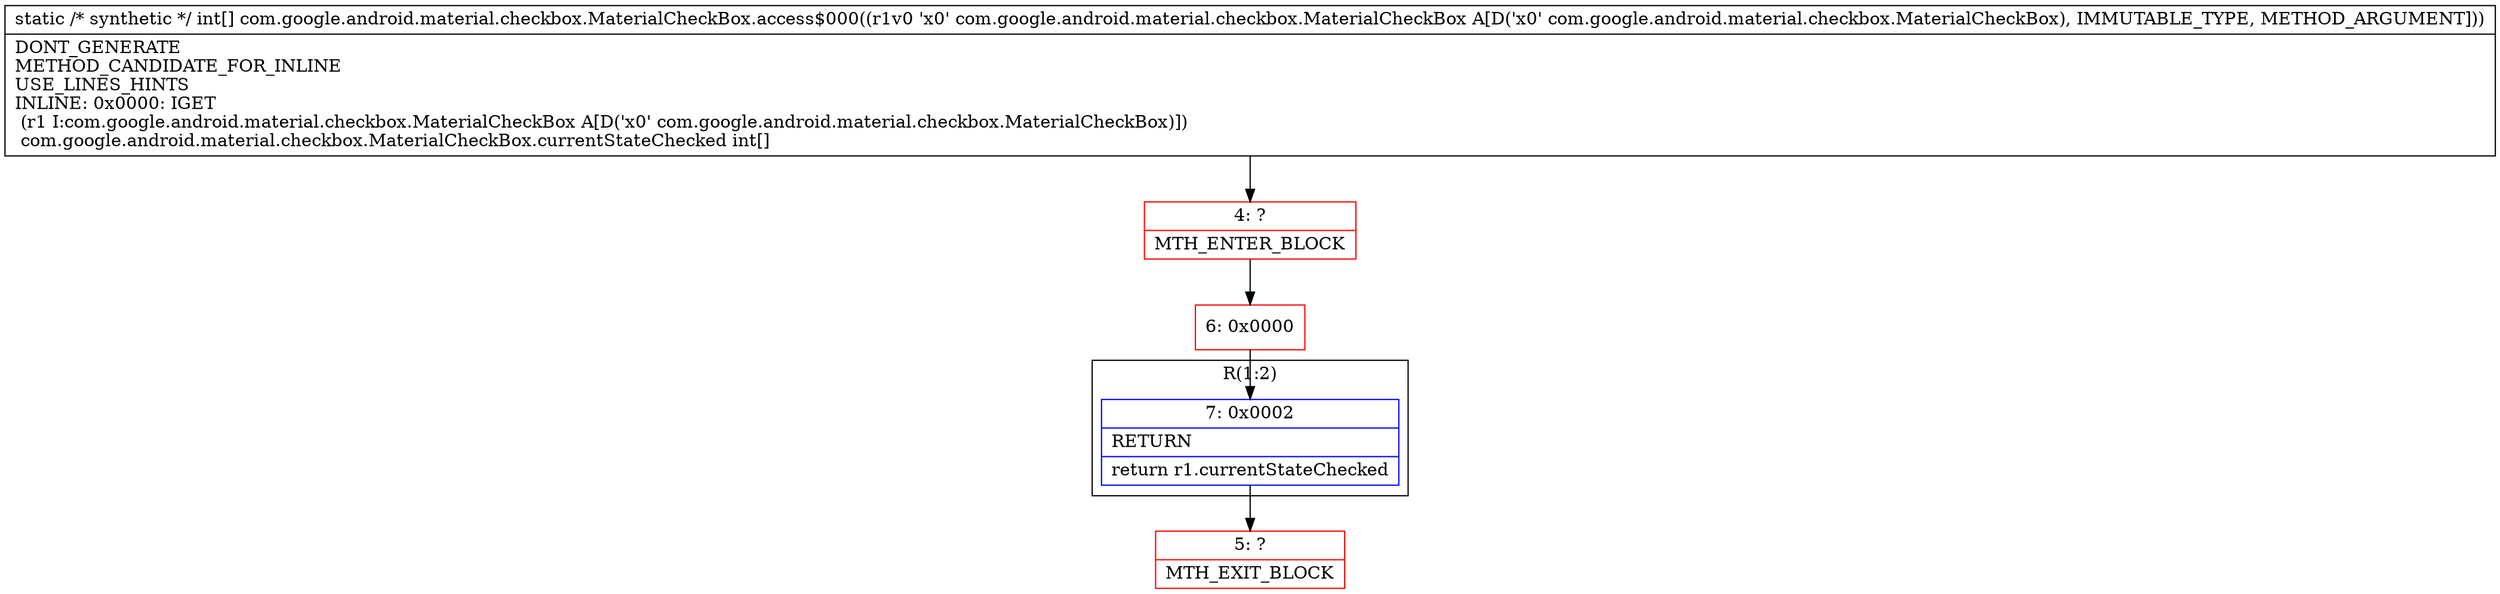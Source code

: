 digraph "CFG forcom.google.android.material.checkbox.MaterialCheckBox.access$000(Lcom\/google\/android\/material\/checkbox\/MaterialCheckBox;)[I" {
subgraph cluster_Region_19653921 {
label = "R(1:2)";
node [shape=record,color=blue];
Node_7 [shape=record,label="{7\:\ 0x0002|RETURN\l|return r1.currentStateChecked\l}"];
}
Node_4 [shape=record,color=red,label="{4\:\ ?|MTH_ENTER_BLOCK\l}"];
Node_6 [shape=record,color=red,label="{6\:\ 0x0000}"];
Node_5 [shape=record,color=red,label="{5\:\ ?|MTH_EXIT_BLOCK\l}"];
MethodNode[shape=record,label="{static \/* synthetic *\/ int[] com.google.android.material.checkbox.MaterialCheckBox.access$000((r1v0 'x0' com.google.android.material.checkbox.MaterialCheckBox A[D('x0' com.google.android.material.checkbox.MaterialCheckBox), IMMUTABLE_TYPE, METHOD_ARGUMENT]))  | DONT_GENERATE\lMETHOD_CANDIDATE_FOR_INLINE\lUSE_LINES_HINTS\lINLINE: 0x0000: IGET  \l  (r1 I:com.google.android.material.checkbox.MaterialCheckBox A[D('x0' com.google.android.material.checkbox.MaterialCheckBox)])\l com.google.android.material.checkbox.MaterialCheckBox.currentStateChecked int[]\l}"];
MethodNode -> Node_4;Node_7 -> Node_5;
Node_4 -> Node_6;
Node_6 -> Node_7;
}


